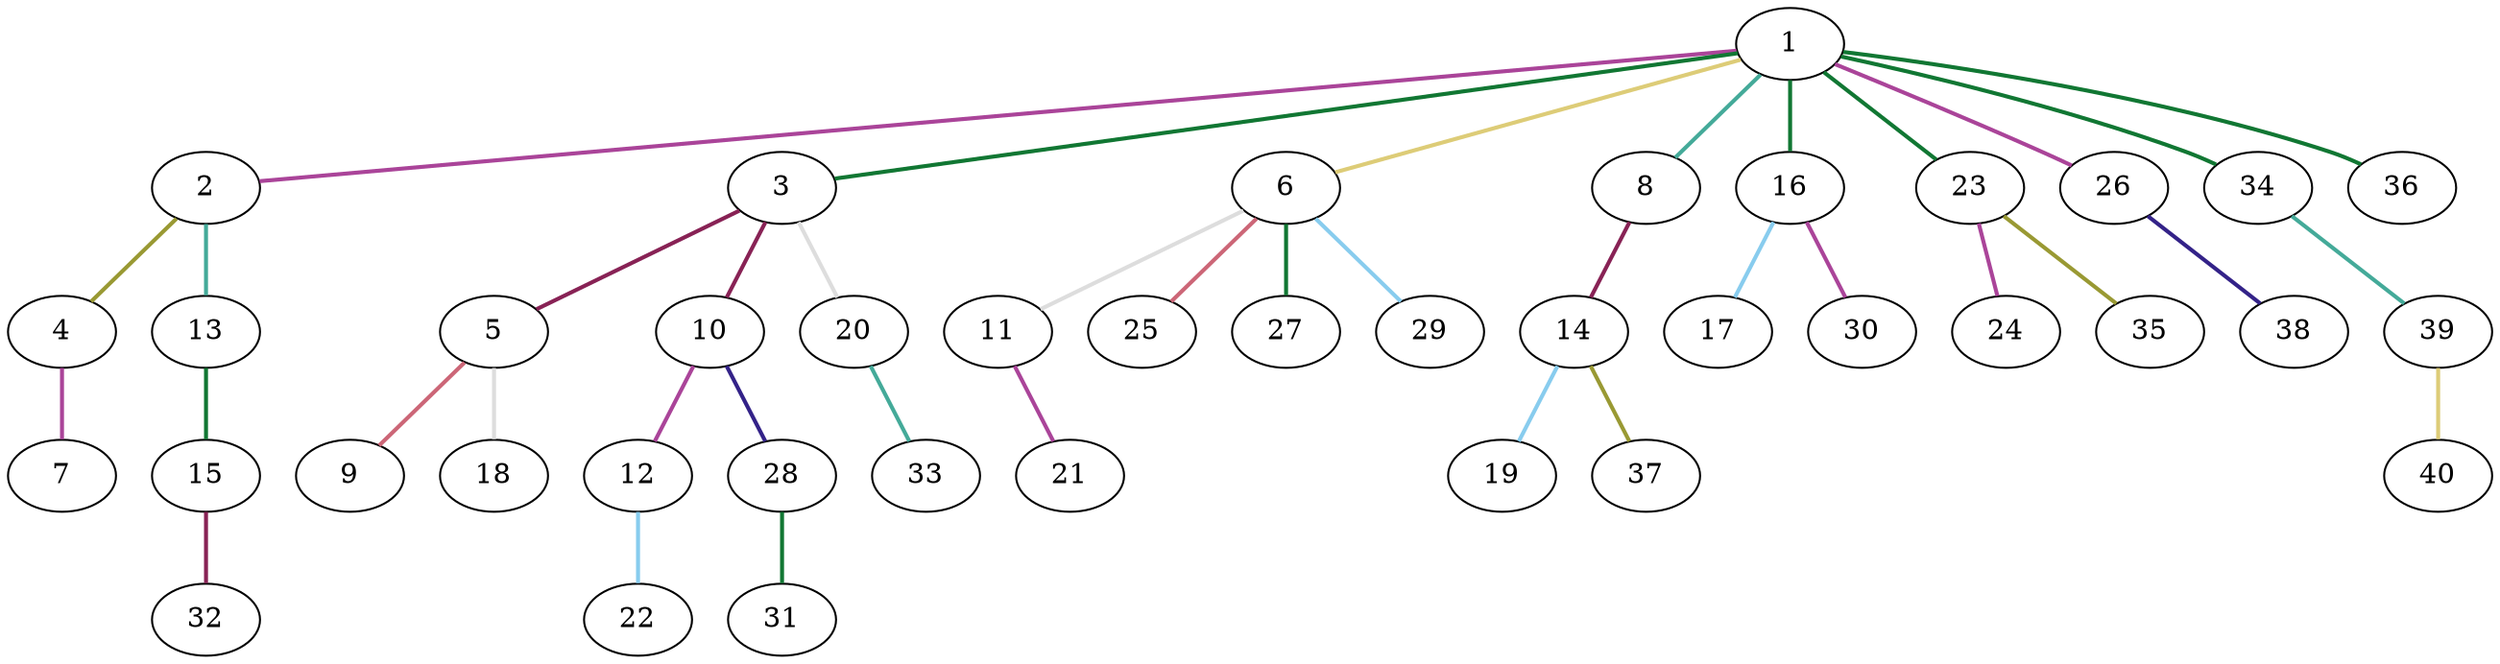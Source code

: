 graph {
	graph [rankdir=BT]
	1
	2
	2 -- 1 [color="#AA4499" style=bold]
	3
	3 -- 1 [color="#117733" style=bold]
	4
	4 -- 2 [color="#999933" style=bold]
	5
	5 -- 3 [color="#882255" style=bold]
	6
	6 -- 1 [color="#DDCC77" style=bold]
	7
	7 -- 4 [color="#AA4499" style=bold]
	8
	8 -- 1 [color="#44AA99" style=bold]
	9
	9 -- 5 [color="#CC6677" style=bold]
	10
	10 -- 3 [color="#882255" style=bold]
	11
	11 -- 6 [color="#DDDDDD" style=bold]
	12
	12 -- 10 [color="#AA4499" style=bold]
	13
	13 -- 2 [color="#44AA99" style=bold]
	14
	14 -- 8 [color="#882255" style=bold]
	15
	15 -- 13 [color="#117733" style=bold]
	16
	16 -- 1 [color="#117733" style=bold]
	17
	17 -- 16 [color="#88CCEE" style=bold]
	18
	18 -- 5 [color="#DDDDDD" style=bold]
	19
	19 -- 14 [color="#88CCEE" style=bold]
	20
	20 -- 3 [color="#DDDDDD" style=bold]
	21
	21 -- 11 [color="#AA4499" style=bold]
	22
	22 -- 12 [color="#88CCEE" style=bold]
	23
	23 -- 1 [color="#117733" style=bold]
	24
	24 -- 23 [color="#AA4499" style=bold]
	25
	25 -- 6 [color="#CC6677" style=bold]
	26
	26 -- 1 [color="#AA4499" style=bold]
	27
	27 -- 6 [color="#117733" style=bold]
	28
	28 -- 10 [color="#332288" style=bold]
	29
	29 -- 6 [color="#88CCEE" style=bold]
	30
	30 -- 16 [color="#AA4499" style=bold]
	31
	31 -- 28 [color="#117733" style=bold]
	32
	32 -- 15 [color="#882255" style=bold]
	33
	33 -- 20 [color="#44AA99" style=bold]
	34
	34 -- 1 [color="#117733" style=bold]
	35
	35 -- 23 [color="#999933" style=bold]
	36
	36 -- 1 [color="#117733" style=bold]
	37
	37 -- 14 [color="#999933" style=bold]
	38
	38 -- 26 [color="#332288" style=bold]
	39
	39 -- 34 [color="#44AA99" style=bold]
	40
	40 -- 39 [color="#DDCC77" style=bold]
}
